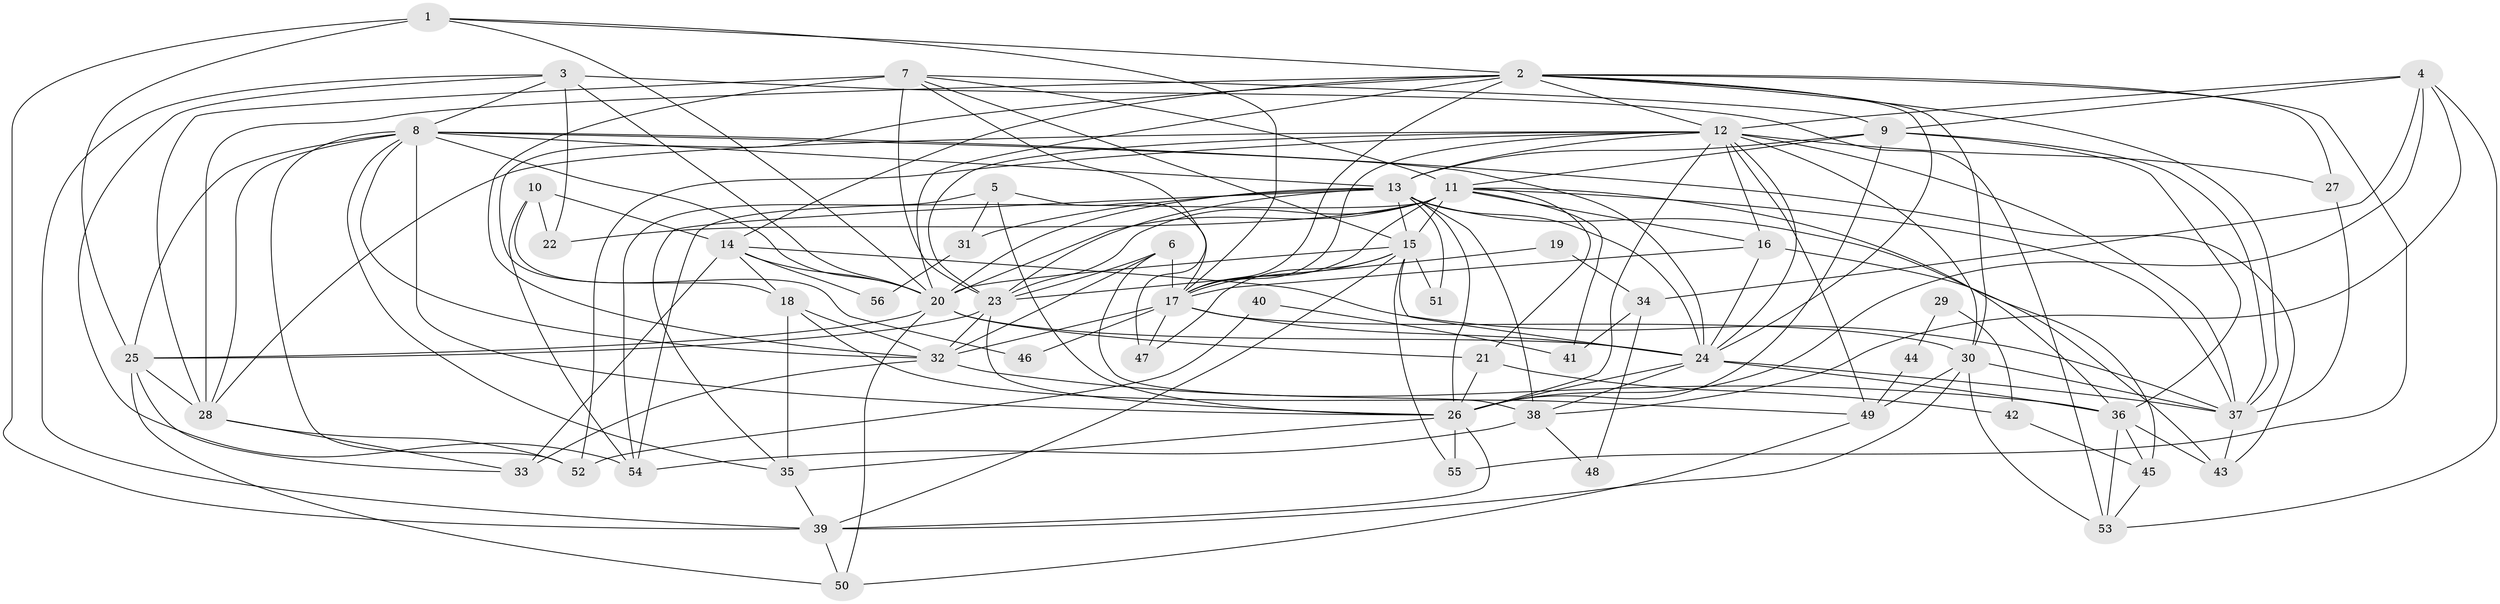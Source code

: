 // original degree distribution, {3: 0.2357142857142857, 6: 0.09285714285714286, 2: 0.16428571428571428, 4: 0.2714285714285714, 5: 0.17857142857142858, 7: 0.02857142857142857, 8: 0.02857142857142857}
// Generated by graph-tools (version 1.1) at 2025/51/03/04/25 22:51:09]
// undirected, 56 vertices, 167 edges
graph export_dot {
  node [color=gray90,style=filled];
  1;
  2;
  3;
  4;
  5;
  6;
  7;
  8;
  9;
  10;
  11;
  12;
  13;
  14;
  15;
  16;
  17;
  18;
  19;
  20;
  21;
  22;
  23;
  24;
  25;
  26;
  27;
  28;
  29;
  30;
  31;
  32;
  33;
  34;
  35;
  36;
  37;
  38;
  39;
  40;
  41;
  42;
  43;
  44;
  45;
  46;
  47;
  48;
  49;
  50;
  51;
  52;
  53;
  54;
  55;
  56;
  1 -- 2 [weight=1.0];
  1 -- 17 [weight=1.0];
  1 -- 20 [weight=1.0];
  1 -- 25 [weight=2.0];
  1 -- 39 [weight=1.0];
  2 -- 12 [weight=1.0];
  2 -- 14 [weight=1.0];
  2 -- 17 [weight=1.0];
  2 -- 18 [weight=1.0];
  2 -- 20 [weight=1.0];
  2 -- 24 [weight=1.0];
  2 -- 27 [weight=1.0];
  2 -- 28 [weight=3.0];
  2 -- 30 [weight=1.0];
  2 -- 37 [weight=1.0];
  2 -- 55 [weight=3.0];
  3 -- 8 [weight=1.0];
  3 -- 20 [weight=1.0];
  3 -- 22 [weight=1.0];
  3 -- 39 [weight=1.0];
  3 -- 53 [weight=1.0];
  3 -- 54 [weight=1.0];
  4 -- 9 [weight=1.0];
  4 -- 12 [weight=1.0];
  4 -- 26 [weight=1.0];
  4 -- 34 [weight=1.0];
  4 -- 38 [weight=1.0];
  4 -- 53 [weight=1.0];
  5 -- 17 [weight=1.0];
  5 -- 26 [weight=1.0];
  5 -- 31 [weight=1.0];
  5 -- 54 [weight=1.0];
  6 -- 17 [weight=2.0];
  6 -- 23 [weight=2.0];
  6 -- 32 [weight=1.0];
  6 -- 38 [weight=1.0];
  7 -- 9 [weight=1.0];
  7 -- 11 [weight=1.0];
  7 -- 15 [weight=1.0];
  7 -- 23 [weight=1.0];
  7 -- 28 [weight=2.0];
  7 -- 32 [weight=1.0];
  7 -- 47 [weight=1.0];
  8 -- 13 [weight=1.0];
  8 -- 20 [weight=1.0];
  8 -- 24 [weight=1.0];
  8 -- 25 [weight=1.0];
  8 -- 26 [weight=3.0];
  8 -- 28 [weight=1.0];
  8 -- 32 [weight=1.0];
  8 -- 35 [weight=1.0];
  8 -- 43 [weight=1.0];
  8 -- 52 [weight=1.0];
  9 -- 11 [weight=1.0];
  9 -- 13 [weight=2.0];
  9 -- 26 [weight=1.0];
  9 -- 36 [weight=1.0];
  9 -- 37 [weight=1.0];
  10 -- 14 [weight=1.0];
  10 -- 22 [weight=1.0];
  10 -- 46 [weight=1.0];
  10 -- 54 [weight=1.0];
  11 -- 15 [weight=1.0];
  11 -- 16 [weight=1.0];
  11 -- 17 [weight=2.0];
  11 -- 20 [weight=1.0];
  11 -- 21 [weight=1.0];
  11 -- 22 [weight=1.0];
  11 -- 23 [weight=1.0];
  11 -- 36 [weight=2.0];
  11 -- 37 [weight=1.0];
  11 -- 41 [weight=1.0];
  11 -- 54 [weight=1.0];
  12 -- 13 [weight=1.0];
  12 -- 16 [weight=1.0];
  12 -- 17 [weight=1.0];
  12 -- 23 [weight=1.0];
  12 -- 24 [weight=1.0];
  12 -- 26 [weight=2.0];
  12 -- 27 [weight=1.0];
  12 -- 28 [weight=1.0];
  12 -- 30 [weight=1.0];
  12 -- 37 [weight=1.0];
  12 -- 49 [weight=2.0];
  12 -- 52 [weight=1.0];
  13 -- 15 [weight=1.0];
  13 -- 20 [weight=3.0];
  13 -- 23 [weight=1.0];
  13 -- 24 [weight=1.0];
  13 -- 26 [weight=1.0];
  13 -- 31 [weight=2.0];
  13 -- 35 [weight=1.0];
  13 -- 38 [weight=1.0];
  13 -- 45 [weight=1.0];
  13 -- 51 [weight=1.0];
  14 -- 18 [weight=3.0];
  14 -- 20 [weight=1.0];
  14 -- 33 [weight=2.0];
  14 -- 37 [weight=1.0];
  14 -- 56 [weight=1.0];
  15 -- 17 [weight=1.0];
  15 -- 20 [weight=3.0];
  15 -- 24 [weight=1.0];
  15 -- 39 [weight=1.0];
  15 -- 47 [weight=1.0];
  15 -- 51 [weight=1.0];
  15 -- 55 [weight=1.0];
  16 -- 17 [weight=1.0];
  16 -- 24 [weight=1.0];
  16 -- 43 [weight=1.0];
  17 -- 24 [weight=1.0];
  17 -- 30 [weight=1.0];
  17 -- 32 [weight=1.0];
  17 -- 46 [weight=1.0];
  17 -- 47 [weight=1.0];
  18 -- 32 [weight=1.0];
  18 -- 35 [weight=1.0];
  18 -- 49 [weight=1.0];
  19 -- 23 [weight=1.0];
  19 -- 34 [weight=1.0];
  20 -- 21 [weight=1.0];
  20 -- 24 [weight=1.0];
  20 -- 25 [weight=1.0];
  20 -- 50 [weight=1.0];
  21 -- 26 [weight=1.0];
  21 -- 42 [weight=1.0];
  23 -- 25 [weight=1.0];
  23 -- 26 [weight=1.0];
  23 -- 32 [weight=1.0];
  24 -- 26 [weight=1.0];
  24 -- 36 [weight=1.0];
  24 -- 37 [weight=1.0];
  24 -- 38 [weight=1.0];
  25 -- 28 [weight=1.0];
  25 -- 33 [weight=1.0];
  25 -- 50 [weight=1.0];
  26 -- 35 [weight=1.0];
  26 -- 39 [weight=1.0];
  26 -- 55 [weight=1.0];
  27 -- 37 [weight=1.0];
  28 -- 33 [weight=1.0];
  28 -- 52 [weight=1.0];
  29 -- 42 [weight=1.0];
  29 -- 44 [weight=1.0];
  30 -- 37 [weight=1.0];
  30 -- 39 [weight=1.0];
  30 -- 49 [weight=1.0];
  30 -- 53 [weight=1.0];
  31 -- 56 [weight=1.0];
  32 -- 33 [weight=1.0];
  32 -- 36 [weight=1.0];
  34 -- 41 [weight=1.0];
  34 -- 48 [weight=1.0];
  35 -- 39 [weight=1.0];
  36 -- 43 [weight=1.0];
  36 -- 45 [weight=1.0];
  36 -- 53 [weight=1.0];
  37 -- 43 [weight=1.0];
  38 -- 48 [weight=1.0];
  38 -- 54 [weight=1.0];
  39 -- 50 [weight=1.0];
  40 -- 41 [weight=1.0];
  40 -- 52 [weight=1.0];
  42 -- 45 [weight=1.0];
  44 -- 49 [weight=1.0];
  45 -- 53 [weight=1.0];
  49 -- 50 [weight=1.0];
}
